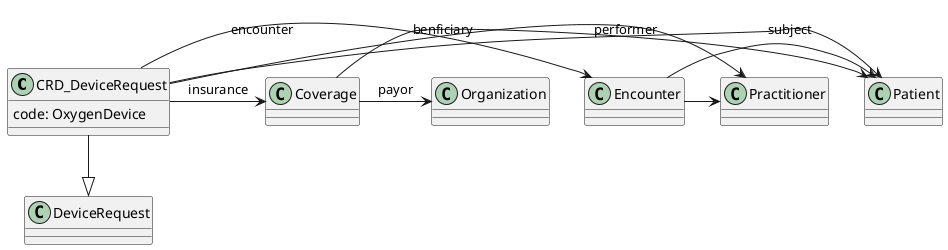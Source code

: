 @startuml
  class CRD_DeviceRequest{
    code: OxygenDevice
  }
  CRD_DeviceRequest --|> DeviceRequest
  CRD_DeviceRequest -> Patient : subject
  CRD_DeviceRequest -> Encounter: encounter
  CRD_DeviceRequest -> Practitioner: performer
  CRD_DeviceRequest -> Coverage: insurance

  Coverage -> Patient : benficiary
  Coverage -> Organization: payor
  Encounter -> Patient
  Encounter -> Practitioner
@enduml
